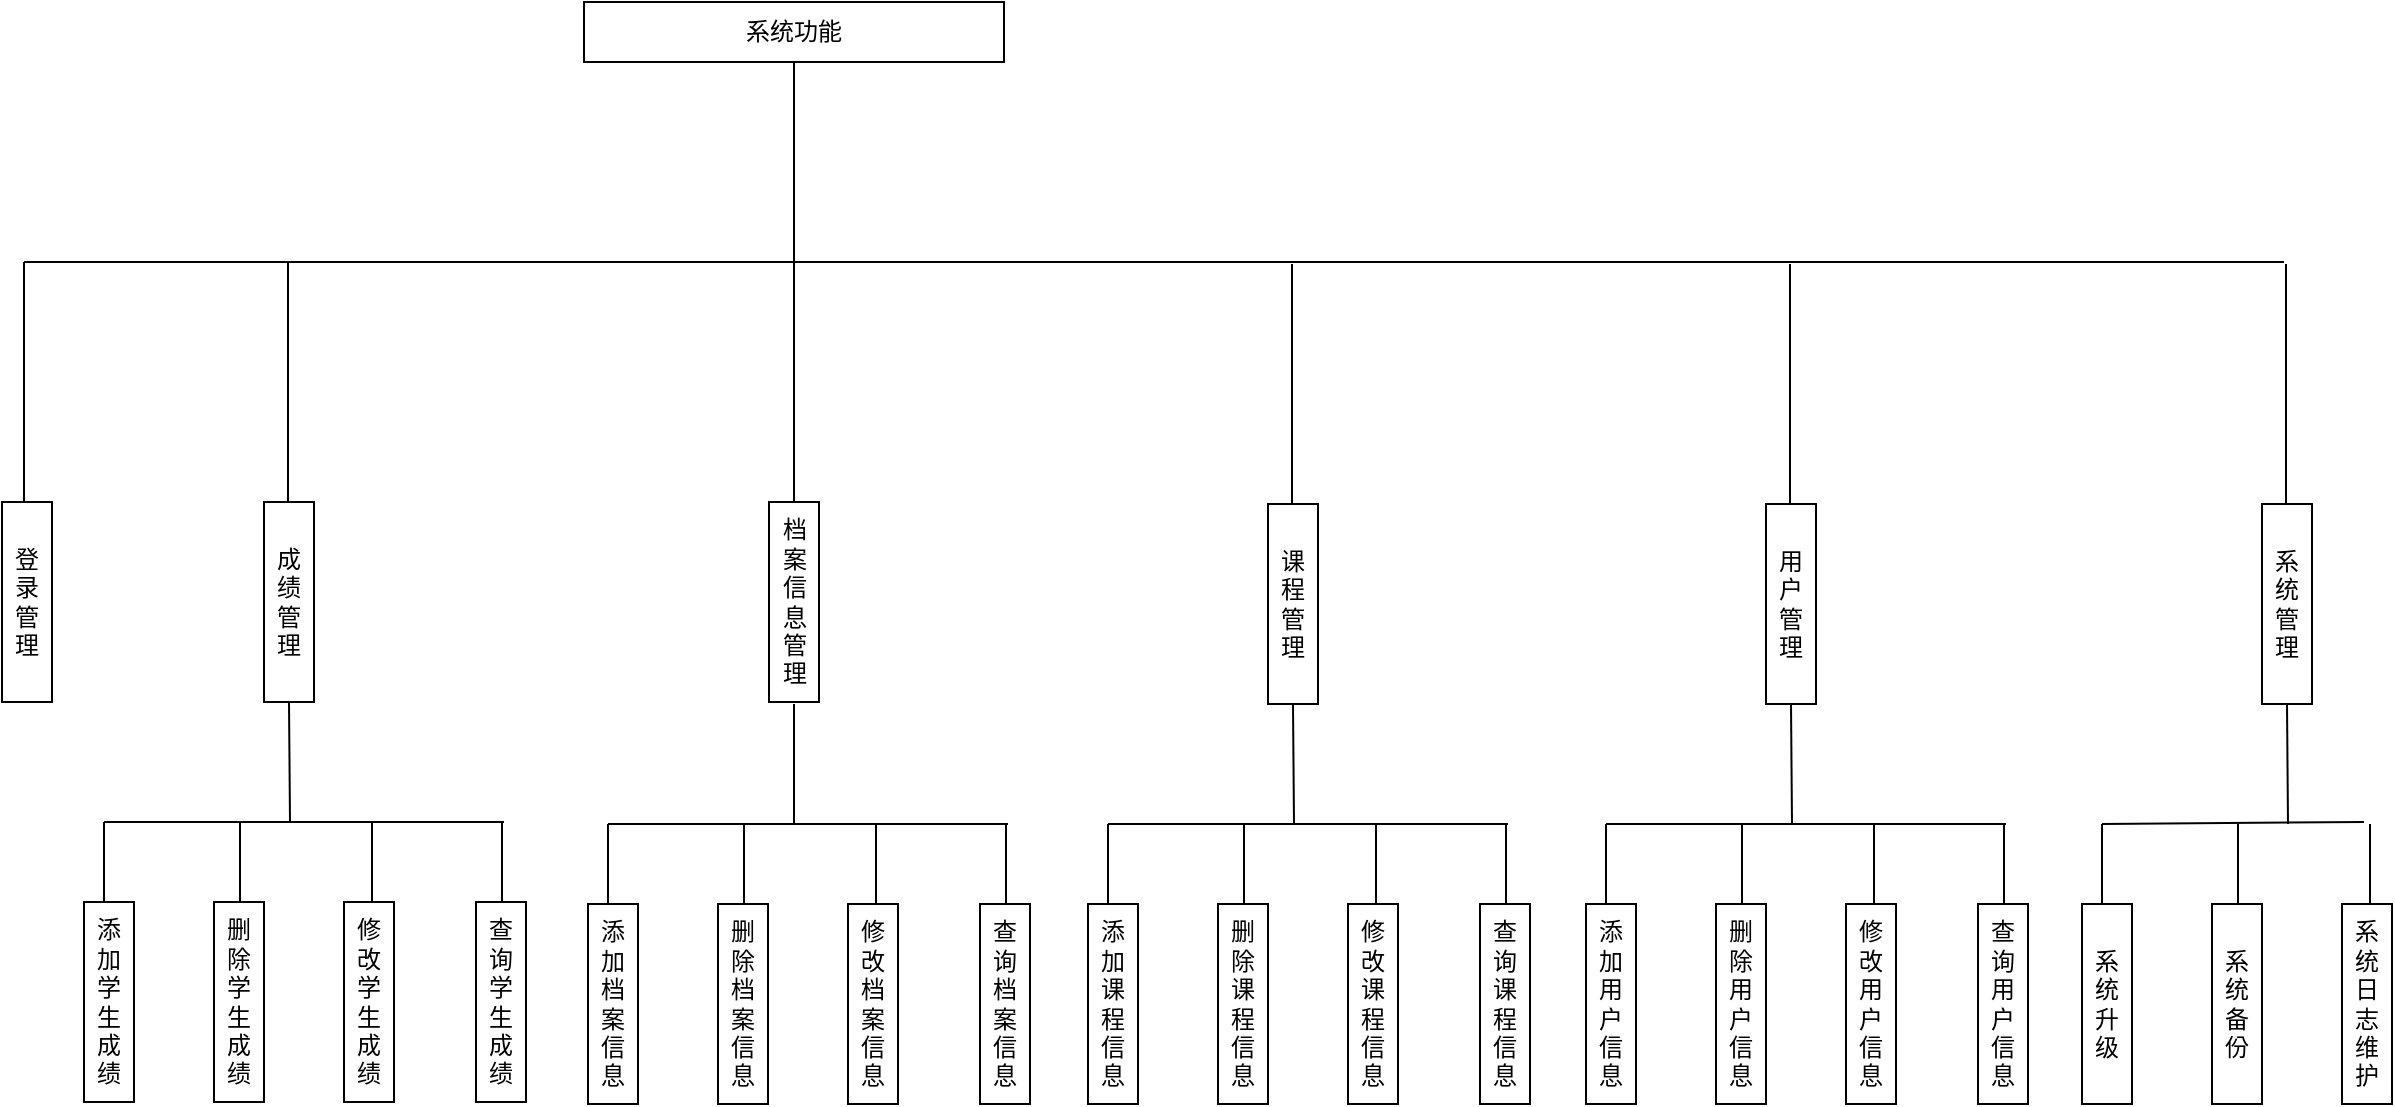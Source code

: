 <mxfile version="21.8.2" type="github">
  <diagram name="第 1 页" id="8dmHlYvgoi_x5xGu6nhz">
    <mxGraphModel dx="2261" dy="758" grid="1" gridSize="10" guides="1" tooltips="1" connect="1" arrows="1" fold="1" page="1" pageScale="1" pageWidth="827" pageHeight="1169" math="0" shadow="0">
      <root>
        <mxCell id="0" />
        <mxCell id="1" parent="0" />
        <mxCell id="SyNY362n3wv_6hlgljLO-1" value="系统功能" style="rounded=0;whiteSpace=wrap;html=1;" vertex="1" parent="1">
          <mxGeometry x="160" y="70" width="210" height="30" as="geometry" />
        </mxCell>
        <mxCell id="SyNY362n3wv_6hlgljLO-2" value="" style="endArrow=none;html=1;rounded=0;entryX=0.5;entryY=1;entryDx=0;entryDy=0;exitX=0.5;exitY=0;exitDx=0;exitDy=0;" edge="1" parent="1" source="SyNY362n3wv_6hlgljLO-3" target="SyNY362n3wv_6hlgljLO-1">
          <mxGeometry width="50" height="50" relative="1" as="geometry">
            <mxPoint x="265" y="320" as="sourcePoint" />
            <mxPoint x="440" y="370" as="targetPoint" />
          </mxGeometry>
        </mxCell>
        <mxCell id="SyNY362n3wv_6hlgljLO-3" value="档案信息管理" style="rounded=0;whiteSpace=wrap;html=1;" vertex="1" parent="1">
          <mxGeometry x="252.5" y="320" width="25" height="100" as="geometry" />
        </mxCell>
        <mxCell id="SyNY362n3wv_6hlgljLO-4" value="" style="endArrow=none;html=1;rounded=0;" edge="1" parent="1">
          <mxGeometry width="50" height="50" relative="1" as="geometry">
            <mxPoint x="-120" y="200" as="sourcePoint" />
            <mxPoint x="1010" y="200" as="targetPoint" />
          </mxGeometry>
        </mxCell>
        <mxCell id="SyNY362n3wv_6hlgljLO-5" value="" style="endArrow=none;html=1;rounded=0;" edge="1" parent="1">
          <mxGeometry width="50" height="50" relative="1" as="geometry">
            <mxPoint x="-120" y="320" as="sourcePoint" />
            <mxPoint x="-120" y="200" as="targetPoint" />
          </mxGeometry>
        </mxCell>
        <mxCell id="SyNY362n3wv_6hlgljLO-6" value="登录管理" style="rounded=0;whiteSpace=wrap;html=1;" vertex="1" parent="1">
          <mxGeometry x="-131" y="320" width="25" height="100" as="geometry" />
        </mxCell>
        <mxCell id="SyNY362n3wv_6hlgljLO-7" value="成绩管理" style="rounded=0;whiteSpace=wrap;html=1;" vertex="1" parent="1">
          <mxGeometry y="320" width="25" height="100" as="geometry" />
        </mxCell>
        <mxCell id="SyNY362n3wv_6hlgljLO-8" value="" style="endArrow=none;html=1;rounded=0;" edge="1" parent="1">
          <mxGeometry width="50" height="50" relative="1" as="geometry">
            <mxPoint x="12" y="320" as="sourcePoint" />
            <mxPoint x="12" y="200" as="targetPoint" />
          </mxGeometry>
        </mxCell>
        <mxCell id="SyNY362n3wv_6hlgljLO-9" value="" style="endArrow=none;html=1;rounded=0;entryX=0.5;entryY=1;entryDx=0;entryDy=0;" edge="1" parent="1" target="SyNY362n3wv_6hlgljLO-7">
          <mxGeometry width="50" height="50" relative="1" as="geometry">
            <mxPoint x="13" y="480" as="sourcePoint" />
            <mxPoint x="440" y="370" as="targetPoint" />
          </mxGeometry>
        </mxCell>
        <mxCell id="SyNY362n3wv_6hlgljLO-10" value="" style="endArrow=none;html=1;rounded=0;" edge="1" parent="1">
          <mxGeometry width="50" height="50" relative="1" as="geometry">
            <mxPoint x="-80" y="480" as="sourcePoint" />
            <mxPoint x="120" y="480" as="targetPoint" />
          </mxGeometry>
        </mxCell>
        <mxCell id="SyNY362n3wv_6hlgljLO-11" value="" style="endArrow=none;html=1;rounded=0;" edge="1" parent="1">
          <mxGeometry width="50" height="50" relative="1" as="geometry">
            <mxPoint x="-80" y="480" as="sourcePoint" />
            <mxPoint x="-80" y="520" as="targetPoint" />
          </mxGeometry>
        </mxCell>
        <mxCell id="SyNY362n3wv_6hlgljLO-12" value="添加学生成绩" style="rounded=0;whiteSpace=wrap;html=1;" vertex="1" parent="1">
          <mxGeometry x="-90" y="520" width="25" height="100" as="geometry" />
        </mxCell>
        <mxCell id="SyNY362n3wv_6hlgljLO-13" value="删除学生成绩" style="rounded=0;whiteSpace=wrap;html=1;" vertex="1" parent="1">
          <mxGeometry x="-25" y="520" width="25" height="100" as="geometry" />
        </mxCell>
        <mxCell id="SyNY362n3wv_6hlgljLO-14" value="修改学生成绩" style="rounded=0;whiteSpace=wrap;html=1;" vertex="1" parent="1">
          <mxGeometry x="40" y="520" width="25" height="100" as="geometry" />
        </mxCell>
        <mxCell id="SyNY362n3wv_6hlgljLO-15" value="查询学生成绩" style="rounded=0;whiteSpace=wrap;html=1;" vertex="1" parent="1">
          <mxGeometry x="106" y="520" width="25" height="100" as="geometry" />
        </mxCell>
        <mxCell id="SyNY362n3wv_6hlgljLO-17" value="" style="endArrow=none;html=1;rounded=0;" edge="1" parent="1">
          <mxGeometry width="50" height="50" relative="1" as="geometry">
            <mxPoint x="119" y="480" as="sourcePoint" />
            <mxPoint x="119" y="520" as="targetPoint" />
          </mxGeometry>
        </mxCell>
        <mxCell id="SyNY362n3wv_6hlgljLO-18" value="" style="endArrow=none;html=1;rounded=0;" edge="1" parent="1">
          <mxGeometry width="50" height="50" relative="1" as="geometry">
            <mxPoint x="54" y="480" as="sourcePoint" />
            <mxPoint x="54" y="520" as="targetPoint" />
          </mxGeometry>
        </mxCell>
        <mxCell id="SyNY362n3wv_6hlgljLO-19" value="" style="endArrow=none;html=1;rounded=0;" edge="1" parent="1">
          <mxGeometry width="50" height="50" relative="1" as="geometry">
            <mxPoint x="-12" y="480" as="sourcePoint" />
            <mxPoint x="-12" y="520" as="targetPoint" />
          </mxGeometry>
        </mxCell>
        <mxCell id="SyNY362n3wv_6hlgljLO-20" value="" style="endArrow=none;html=1;rounded=0;entryX=0.5;entryY=1;entryDx=0;entryDy=0;" edge="1" parent="1">
          <mxGeometry width="50" height="50" relative="1" as="geometry">
            <mxPoint x="265" y="481" as="sourcePoint" />
            <mxPoint x="265" y="421" as="targetPoint" />
          </mxGeometry>
        </mxCell>
        <mxCell id="SyNY362n3wv_6hlgljLO-21" value="" style="endArrow=none;html=1;rounded=0;" edge="1" parent="1">
          <mxGeometry width="50" height="50" relative="1" as="geometry">
            <mxPoint x="172" y="481" as="sourcePoint" />
            <mxPoint x="372" y="481" as="targetPoint" />
          </mxGeometry>
        </mxCell>
        <mxCell id="SyNY362n3wv_6hlgljLO-22" value="" style="endArrow=none;html=1;rounded=0;" edge="1" parent="1">
          <mxGeometry width="50" height="50" relative="1" as="geometry">
            <mxPoint x="172" y="481" as="sourcePoint" />
            <mxPoint x="172" y="521" as="targetPoint" />
          </mxGeometry>
        </mxCell>
        <mxCell id="SyNY362n3wv_6hlgljLO-23" value="添加档案信息" style="rounded=0;whiteSpace=wrap;html=1;" vertex="1" parent="1">
          <mxGeometry x="162" y="521" width="25" height="100" as="geometry" />
        </mxCell>
        <mxCell id="SyNY362n3wv_6hlgljLO-24" value="删除档案信息" style="rounded=0;whiteSpace=wrap;html=1;" vertex="1" parent="1">
          <mxGeometry x="227" y="521" width="25" height="100" as="geometry" />
        </mxCell>
        <mxCell id="SyNY362n3wv_6hlgljLO-25" value="修改档案信息" style="rounded=0;whiteSpace=wrap;html=1;" vertex="1" parent="1">
          <mxGeometry x="292" y="521" width="25" height="100" as="geometry" />
        </mxCell>
        <mxCell id="SyNY362n3wv_6hlgljLO-26" value="查询档案信息" style="rounded=0;whiteSpace=wrap;html=1;" vertex="1" parent="1">
          <mxGeometry x="358" y="521" width="25" height="100" as="geometry" />
        </mxCell>
        <mxCell id="SyNY362n3wv_6hlgljLO-27" value="" style="endArrow=none;html=1;rounded=0;" edge="1" parent="1">
          <mxGeometry width="50" height="50" relative="1" as="geometry">
            <mxPoint x="371" y="481" as="sourcePoint" />
            <mxPoint x="371" y="521" as="targetPoint" />
          </mxGeometry>
        </mxCell>
        <mxCell id="SyNY362n3wv_6hlgljLO-28" value="" style="endArrow=none;html=1;rounded=0;" edge="1" parent="1">
          <mxGeometry width="50" height="50" relative="1" as="geometry">
            <mxPoint x="306" y="481" as="sourcePoint" />
            <mxPoint x="306" y="521" as="targetPoint" />
          </mxGeometry>
        </mxCell>
        <mxCell id="SyNY362n3wv_6hlgljLO-29" value="" style="endArrow=none;html=1;rounded=0;" edge="1" parent="1">
          <mxGeometry width="50" height="50" relative="1" as="geometry">
            <mxPoint x="240" y="481" as="sourcePoint" />
            <mxPoint x="240" y="521" as="targetPoint" />
          </mxGeometry>
        </mxCell>
        <mxCell id="SyNY362n3wv_6hlgljLO-30" value="课程管理" style="rounded=0;whiteSpace=wrap;html=1;" vertex="1" parent="1">
          <mxGeometry x="502" y="321" width="25" height="100" as="geometry" />
        </mxCell>
        <mxCell id="SyNY362n3wv_6hlgljLO-31" value="" style="endArrow=none;html=1;rounded=0;" edge="1" parent="1">
          <mxGeometry width="50" height="50" relative="1" as="geometry">
            <mxPoint x="514" y="321" as="sourcePoint" />
            <mxPoint x="514" y="201" as="targetPoint" />
          </mxGeometry>
        </mxCell>
        <mxCell id="SyNY362n3wv_6hlgljLO-32" value="" style="endArrow=none;html=1;rounded=0;entryX=0.5;entryY=1;entryDx=0;entryDy=0;" edge="1" parent="1" target="SyNY362n3wv_6hlgljLO-30">
          <mxGeometry width="50" height="50" relative="1" as="geometry">
            <mxPoint x="515" y="481" as="sourcePoint" />
            <mxPoint x="942" y="371" as="targetPoint" />
          </mxGeometry>
        </mxCell>
        <mxCell id="SyNY362n3wv_6hlgljLO-33" value="" style="endArrow=none;html=1;rounded=0;" edge="1" parent="1">
          <mxGeometry width="50" height="50" relative="1" as="geometry">
            <mxPoint x="422" y="481" as="sourcePoint" />
            <mxPoint x="622" y="481" as="targetPoint" />
          </mxGeometry>
        </mxCell>
        <mxCell id="SyNY362n3wv_6hlgljLO-34" value="" style="endArrow=none;html=1;rounded=0;" edge="1" parent="1">
          <mxGeometry width="50" height="50" relative="1" as="geometry">
            <mxPoint x="422" y="481" as="sourcePoint" />
            <mxPoint x="422" y="521" as="targetPoint" />
          </mxGeometry>
        </mxCell>
        <mxCell id="SyNY362n3wv_6hlgljLO-35" value="添加课程信息" style="rounded=0;whiteSpace=wrap;html=1;" vertex="1" parent="1">
          <mxGeometry x="412" y="521" width="25" height="100" as="geometry" />
        </mxCell>
        <mxCell id="SyNY362n3wv_6hlgljLO-36" value="删除课程信息" style="rounded=0;whiteSpace=wrap;html=1;" vertex="1" parent="1">
          <mxGeometry x="477" y="521" width="25" height="100" as="geometry" />
        </mxCell>
        <mxCell id="SyNY362n3wv_6hlgljLO-37" value="修改课程信息" style="rounded=0;whiteSpace=wrap;html=1;" vertex="1" parent="1">
          <mxGeometry x="542" y="521" width="25" height="100" as="geometry" />
        </mxCell>
        <mxCell id="SyNY362n3wv_6hlgljLO-38" value="查询课程信息" style="rounded=0;whiteSpace=wrap;html=1;" vertex="1" parent="1">
          <mxGeometry x="608" y="521" width="25" height="100" as="geometry" />
        </mxCell>
        <mxCell id="SyNY362n3wv_6hlgljLO-39" value="" style="endArrow=none;html=1;rounded=0;" edge="1" parent="1">
          <mxGeometry width="50" height="50" relative="1" as="geometry">
            <mxPoint x="621" y="481" as="sourcePoint" />
            <mxPoint x="621" y="521" as="targetPoint" />
          </mxGeometry>
        </mxCell>
        <mxCell id="SyNY362n3wv_6hlgljLO-40" value="" style="endArrow=none;html=1;rounded=0;" edge="1" parent="1">
          <mxGeometry width="50" height="50" relative="1" as="geometry">
            <mxPoint x="556" y="481" as="sourcePoint" />
            <mxPoint x="556" y="521" as="targetPoint" />
          </mxGeometry>
        </mxCell>
        <mxCell id="SyNY362n3wv_6hlgljLO-41" value="" style="endArrow=none;html=1;rounded=0;" edge="1" parent="1">
          <mxGeometry width="50" height="50" relative="1" as="geometry">
            <mxPoint x="490" y="481" as="sourcePoint" />
            <mxPoint x="490" y="521" as="targetPoint" />
          </mxGeometry>
        </mxCell>
        <mxCell id="SyNY362n3wv_6hlgljLO-42" value="用户管理" style="rounded=0;whiteSpace=wrap;html=1;" vertex="1" parent="1">
          <mxGeometry x="751" y="321" width="25" height="100" as="geometry" />
        </mxCell>
        <mxCell id="SyNY362n3wv_6hlgljLO-43" value="" style="endArrow=none;html=1;rounded=0;" edge="1" parent="1">
          <mxGeometry width="50" height="50" relative="1" as="geometry">
            <mxPoint x="763" y="321" as="sourcePoint" />
            <mxPoint x="763" y="201" as="targetPoint" />
          </mxGeometry>
        </mxCell>
        <mxCell id="SyNY362n3wv_6hlgljLO-44" value="" style="endArrow=none;html=1;rounded=0;entryX=0.5;entryY=1;entryDx=0;entryDy=0;" edge="1" parent="1" target="SyNY362n3wv_6hlgljLO-42">
          <mxGeometry width="50" height="50" relative="1" as="geometry">
            <mxPoint x="764" y="481" as="sourcePoint" />
            <mxPoint x="1191" y="371" as="targetPoint" />
          </mxGeometry>
        </mxCell>
        <mxCell id="SyNY362n3wv_6hlgljLO-45" value="" style="endArrow=none;html=1;rounded=0;" edge="1" parent="1">
          <mxGeometry width="50" height="50" relative="1" as="geometry">
            <mxPoint x="671" y="481" as="sourcePoint" />
            <mxPoint x="871" y="481" as="targetPoint" />
          </mxGeometry>
        </mxCell>
        <mxCell id="SyNY362n3wv_6hlgljLO-46" value="添加用户信息" style="rounded=0;whiteSpace=wrap;html=1;" vertex="1" parent="1">
          <mxGeometry x="661" y="521" width="25" height="100" as="geometry" />
        </mxCell>
        <mxCell id="SyNY362n3wv_6hlgljLO-47" value="删除用户信息" style="rounded=0;whiteSpace=wrap;html=1;" vertex="1" parent="1">
          <mxGeometry x="726" y="521" width="25" height="100" as="geometry" />
        </mxCell>
        <mxCell id="SyNY362n3wv_6hlgljLO-48" value="修改用户信息" style="rounded=0;whiteSpace=wrap;html=1;" vertex="1" parent="1">
          <mxGeometry x="791" y="521" width="25" height="100" as="geometry" />
        </mxCell>
        <mxCell id="SyNY362n3wv_6hlgljLO-49" value="查询用户信息" style="rounded=0;whiteSpace=wrap;html=1;" vertex="1" parent="1">
          <mxGeometry x="857" y="521" width="25" height="100" as="geometry" />
        </mxCell>
        <mxCell id="SyNY362n3wv_6hlgljLO-50" value="" style="endArrow=none;html=1;rounded=0;" edge="1" parent="1">
          <mxGeometry width="50" height="50" relative="1" as="geometry">
            <mxPoint x="870" y="481" as="sourcePoint" />
            <mxPoint x="870" y="521" as="targetPoint" />
          </mxGeometry>
        </mxCell>
        <mxCell id="SyNY362n3wv_6hlgljLO-51" value="" style="endArrow=none;html=1;rounded=0;" edge="1" parent="1">
          <mxGeometry width="50" height="50" relative="1" as="geometry">
            <mxPoint x="805" y="481" as="sourcePoint" />
            <mxPoint x="805" y="521" as="targetPoint" />
          </mxGeometry>
        </mxCell>
        <mxCell id="SyNY362n3wv_6hlgljLO-52" value="" style="endArrow=none;html=1;rounded=0;" edge="1" parent="1">
          <mxGeometry width="50" height="50" relative="1" as="geometry">
            <mxPoint x="739" y="481" as="sourcePoint" />
            <mxPoint x="739" y="521" as="targetPoint" />
          </mxGeometry>
        </mxCell>
        <mxCell id="SyNY362n3wv_6hlgljLO-53" value="" style="endArrow=none;html=1;rounded=0;" edge="1" parent="1">
          <mxGeometry width="50" height="50" relative="1" as="geometry">
            <mxPoint x="671" y="481" as="sourcePoint" />
            <mxPoint x="671" y="521" as="targetPoint" />
          </mxGeometry>
        </mxCell>
        <mxCell id="SyNY362n3wv_6hlgljLO-54" value="系统管理" style="rounded=0;whiteSpace=wrap;html=1;" vertex="1" parent="1">
          <mxGeometry x="999" y="321" width="25" height="100" as="geometry" />
        </mxCell>
        <mxCell id="SyNY362n3wv_6hlgljLO-55" value="" style="endArrow=none;html=1;rounded=0;" edge="1" parent="1">
          <mxGeometry width="50" height="50" relative="1" as="geometry">
            <mxPoint x="1011" y="321" as="sourcePoint" />
            <mxPoint x="1011" y="201" as="targetPoint" />
          </mxGeometry>
        </mxCell>
        <mxCell id="SyNY362n3wv_6hlgljLO-56" value="" style="endArrow=none;html=1;rounded=0;entryX=0.5;entryY=1;entryDx=0;entryDy=0;" edge="1" parent="1" target="SyNY362n3wv_6hlgljLO-54">
          <mxGeometry width="50" height="50" relative="1" as="geometry">
            <mxPoint x="1012" y="481" as="sourcePoint" />
            <mxPoint x="1439" y="371" as="targetPoint" />
          </mxGeometry>
        </mxCell>
        <mxCell id="SyNY362n3wv_6hlgljLO-57" value="" style="endArrow=none;html=1;rounded=0;" edge="1" parent="1">
          <mxGeometry width="50" height="50" relative="1" as="geometry">
            <mxPoint x="919" y="481" as="sourcePoint" />
            <mxPoint x="1050" y="480" as="targetPoint" />
          </mxGeometry>
        </mxCell>
        <mxCell id="SyNY362n3wv_6hlgljLO-58" value="系统升级" style="rounded=0;whiteSpace=wrap;html=1;" vertex="1" parent="1">
          <mxGeometry x="909" y="521" width="25" height="100" as="geometry" />
        </mxCell>
        <mxCell id="SyNY362n3wv_6hlgljLO-59" value="系统备份" style="rounded=0;whiteSpace=wrap;html=1;" vertex="1" parent="1">
          <mxGeometry x="974" y="521" width="25" height="100" as="geometry" />
        </mxCell>
        <mxCell id="SyNY362n3wv_6hlgljLO-60" value="系统日志维护" style="rounded=0;whiteSpace=wrap;html=1;" vertex="1" parent="1">
          <mxGeometry x="1039" y="521" width="25" height="100" as="geometry" />
        </mxCell>
        <mxCell id="SyNY362n3wv_6hlgljLO-63" value="" style="endArrow=none;html=1;rounded=0;" edge="1" parent="1">
          <mxGeometry width="50" height="50" relative="1" as="geometry">
            <mxPoint x="1053" y="481" as="sourcePoint" />
            <mxPoint x="1053" y="521" as="targetPoint" />
          </mxGeometry>
        </mxCell>
        <mxCell id="SyNY362n3wv_6hlgljLO-64" value="" style="endArrow=none;html=1;rounded=0;" edge="1" parent="1">
          <mxGeometry width="50" height="50" relative="1" as="geometry">
            <mxPoint x="987" y="481" as="sourcePoint" />
            <mxPoint x="987" y="521" as="targetPoint" />
          </mxGeometry>
        </mxCell>
        <mxCell id="SyNY362n3wv_6hlgljLO-65" value="" style="endArrow=none;html=1;rounded=0;" edge="1" parent="1">
          <mxGeometry width="50" height="50" relative="1" as="geometry">
            <mxPoint x="919" y="481" as="sourcePoint" />
            <mxPoint x="919" y="521" as="targetPoint" />
          </mxGeometry>
        </mxCell>
      </root>
    </mxGraphModel>
  </diagram>
</mxfile>
